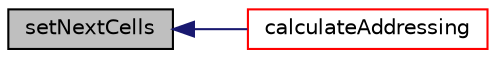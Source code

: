 digraph "setNextCells"
{
  bgcolor="transparent";
  edge [fontname="Helvetica",fontsize="10",labelfontname="Helvetica",labelfontsize="10"];
  node [fontname="Helvetica",fontsize="10",shape=record];
  rankdir="LR";
  Node35 [label="setNextCells",height=0.2,width=0.4,color="black", fillcolor="grey75", style="filled", fontcolor="black"];
  Node35 -> Node36 [dir="back",color="midnightblue",fontsize="10",style="solid",fontname="Helvetica"];
  Node36 [label="calculateAddressing",height=0.2,width=0.4,color="red",URL="$a30501.html#a781b479382f70d68c7c1c6b58ca7fc30",tooltip="Calculate the mesh-to-mesh addressing and weights. "];
}
